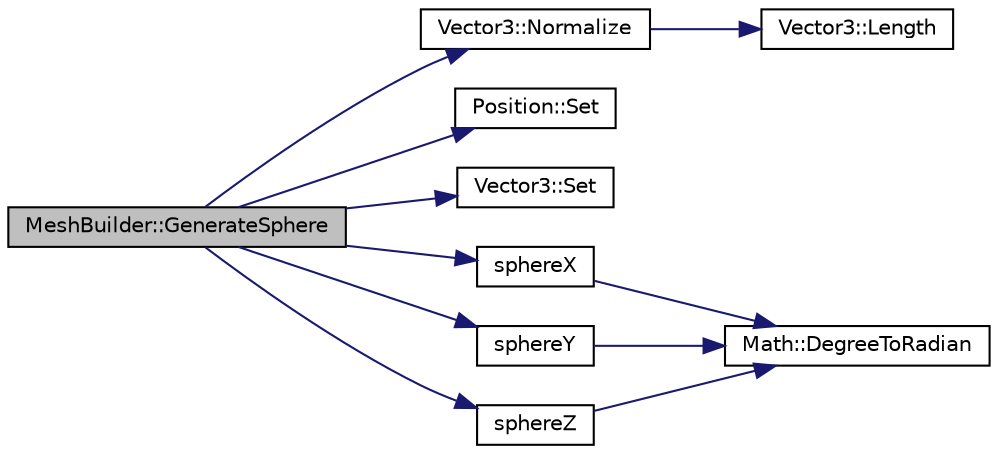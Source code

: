 digraph "MeshBuilder::GenerateSphere"
{
  bgcolor="transparent";
  edge [fontname="Helvetica",fontsize="10",labelfontname="Helvetica",labelfontsize="10"];
  node [fontname="Helvetica",fontsize="10",shape=record];
  rankdir="LR";
  Node1 [label="MeshBuilder::GenerateSphere",height=0.2,width=0.4,color="black", fillcolor="grey75", style="filled", fontcolor="black"];
  Node1 -> Node2 [color="midnightblue",fontsize="10",style="solid",fontname="Helvetica"];
  Node2 [label="Vector3::Normalize",height=0.2,width=0.4,color="black",URL="$structVector3.html#aaef4f25a38878a640ab4a48002a7eff8",tooltip="Normalize this vector and return a reference to it. "];
  Node2 -> Node3 [color="midnightblue",fontsize="10",style="solid",fontname="Helvetica"];
  Node3 [label="Vector3::Length",height=0.2,width=0.4,color="black",URL="$structVector3.html#a200024a8442329de9a625ed58ffe7075",tooltip="Return length of vector. "];
  Node1 -> Node4 [color="midnightblue",fontsize="10",style="solid",fontname="Helvetica"];
  Node4 [label="Position::Set",height=0.2,width=0.4,color="black",URL="$structPosition.html#a2919b2441baf7a2f799791d65a1cfc15"];
  Node1 -> Node5 [color="midnightblue",fontsize="10",style="solid",fontname="Helvetica"];
  Node5 [label="Vector3::Set",height=0.2,width=0.4,color="black",URL="$structVector3.html#a9c25d604bd52b162cfcb56302ef032bb",tooltip="Set the elements of this vector. "];
  Node1 -> Node6 [color="midnightblue",fontsize="10",style="solid",fontname="Helvetica"];
  Node6 [label="sphereX",height=0.2,width=0.4,color="black",URL="$MeshBuilder_8cpp.html#a42b85724173510abff8489cfe7806c3f"];
  Node6 -> Node7 [color="midnightblue",fontsize="10",style="solid",fontname="Helvetica"];
  Node7 [label="Math::DegreeToRadian",height=0.2,width=0.4,color="black",URL="$namespaceMath.html#ac04b987cc6c574a059e68cb58f58c09a",tooltip="Converts from degrees to radians. "];
  Node1 -> Node8 [color="midnightblue",fontsize="10",style="solid",fontname="Helvetica"];
  Node8 [label="sphereY",height=0.2,width=0.4,color="black",URL="$MeshBuilder_8cpp.html#aca2515071d8156673cfaa4b54ae0a558"];
  Node8 -> Node7 [color="midnightblue",fontsize="10",style="solid",fontname="Helvetica"];
  Node1 -> Node9 [color="midnightblue",fontsize="10",style="solid",fontname="Helvetica"];
  Node9 [label="sphereZ",height=0.2,width=0.4,color="black",URL="$MeshBuilder_8cpp.html#ad611a1f30697cb26b310c16a493d8c4f"];
  Node9 -> Node7 [color="midnightblue",fontsize="10",style="solid",fontname="Helvetica"];
}
